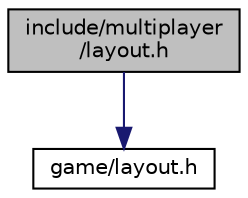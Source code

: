 digraph "include/multiplayer/layout.h"
{
 // LATEX_PDF_SIZE
  edge [fontname="Helvetica",fontsize="10",labelfontname="Helvetica",labelfontsize="10"];
  node [fontname="Helvetica",fontsize="10",shape=record];
  Node1 [label="include/multiplayer\l/layout.h",height=0.2,width=0.4,color="black", fillcolor="grey75", style="filled", fontcolor="black",tooltip=" "];
  Node1 -> Node2 [color="midnightblue",fontsize="10",style="solid"];
  Node2 [label="game/layout.h",height=0.2,width=0.4,color="black", fillcolor="white", style="filled",URL="$game_2layout_8h.html",tooltip=" "];
}
